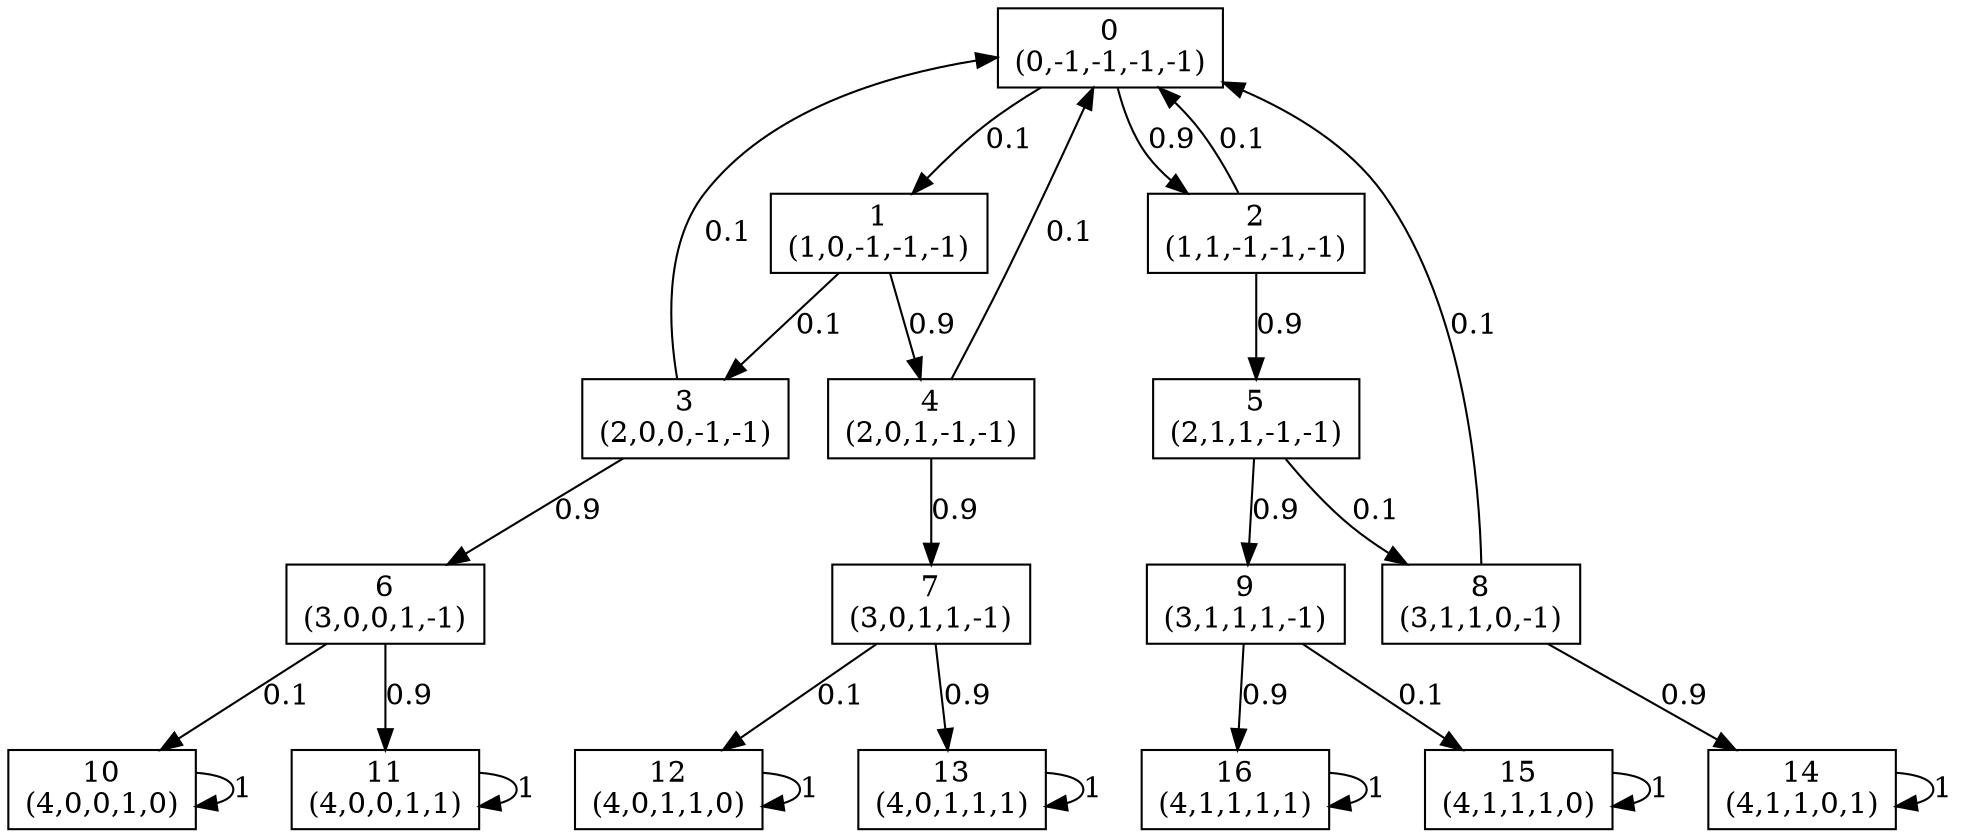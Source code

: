 digraph P {
node [shape=box];
0 -> 1 [ label="0.1" ];
0 -> 2 [ label="0.9" ];
1 -> 3 [ label="0.1" ];
1 -> 4 [ label="0.9" ];
2 -> 0 [ label="0.1" ];
2 -> 5 [ label="0.9" ];
3 -> 0 [ label="0.1" ];
3 -> 6 [ label="0.9" ];
4 -> 0 [ label="0.1" ];
4 -> 7 [ label="0.9" ];
5 -> 8 [ label="0.1" ];
5 -> 9 [ label="0.9" ];
6 -> 10 [ label="0.1" ];
6 -> 11 [ label="0.9" ];
7 -> 12 [ label="0.1" ];
7 -> 13 [ label="0.9" ];
8 -> 0 [ label="0.1" ];
8 -> 14 [ label="0.9" ];
9 -> 15 [ label="0.1" ];
9 -> 16 [ label="0.9" ];
10 -> 10 [ label="1" ];
11 -> 11 [ label="1" ];
12 -> 12 [ label="1" ];
13 -> 13 [ label="1" ];
14 -> 14 [ label="1" ];
15 -> 15 [ label="1" ];
16 -> 16 [ label="1" ];
0 [label="0\n(0,-1,-1,-1,-1)"];
1 [label="1\n(1,0,-1,-1,-1)"];
2 [label="2\n(1,1,-1,-1,-1)"];
3 [label="3\n(2,0,0,-1,-1)"];
4 [label="4\n(2,0,1,-1,-1)"];
5 [label="5\n(2,1,1,-1,-1)"];
6 [label="6\n(3,0,0,1,-1)"];
7 [label="7\n(3,0,1,1,-1)"];
8 [label="8\n(3,1,1,0,-1)"];
9 [label="9\n(3,1,1,1,-1)"];
10 [label="10\n(4,0,0,1,0)"];
11 [label="11\n(4,0,0,1,1)"];
12 [label="12\n(4,0,1,1,0)"];
13 [label="13\n(4,0,1,1,1)"];
14 [label="14\n(4,1,1,0,1)"];
15 [label="15\n(4,1,1,1,0)"];
16 [label="16\n(4,1,1,1,1)"];
}
